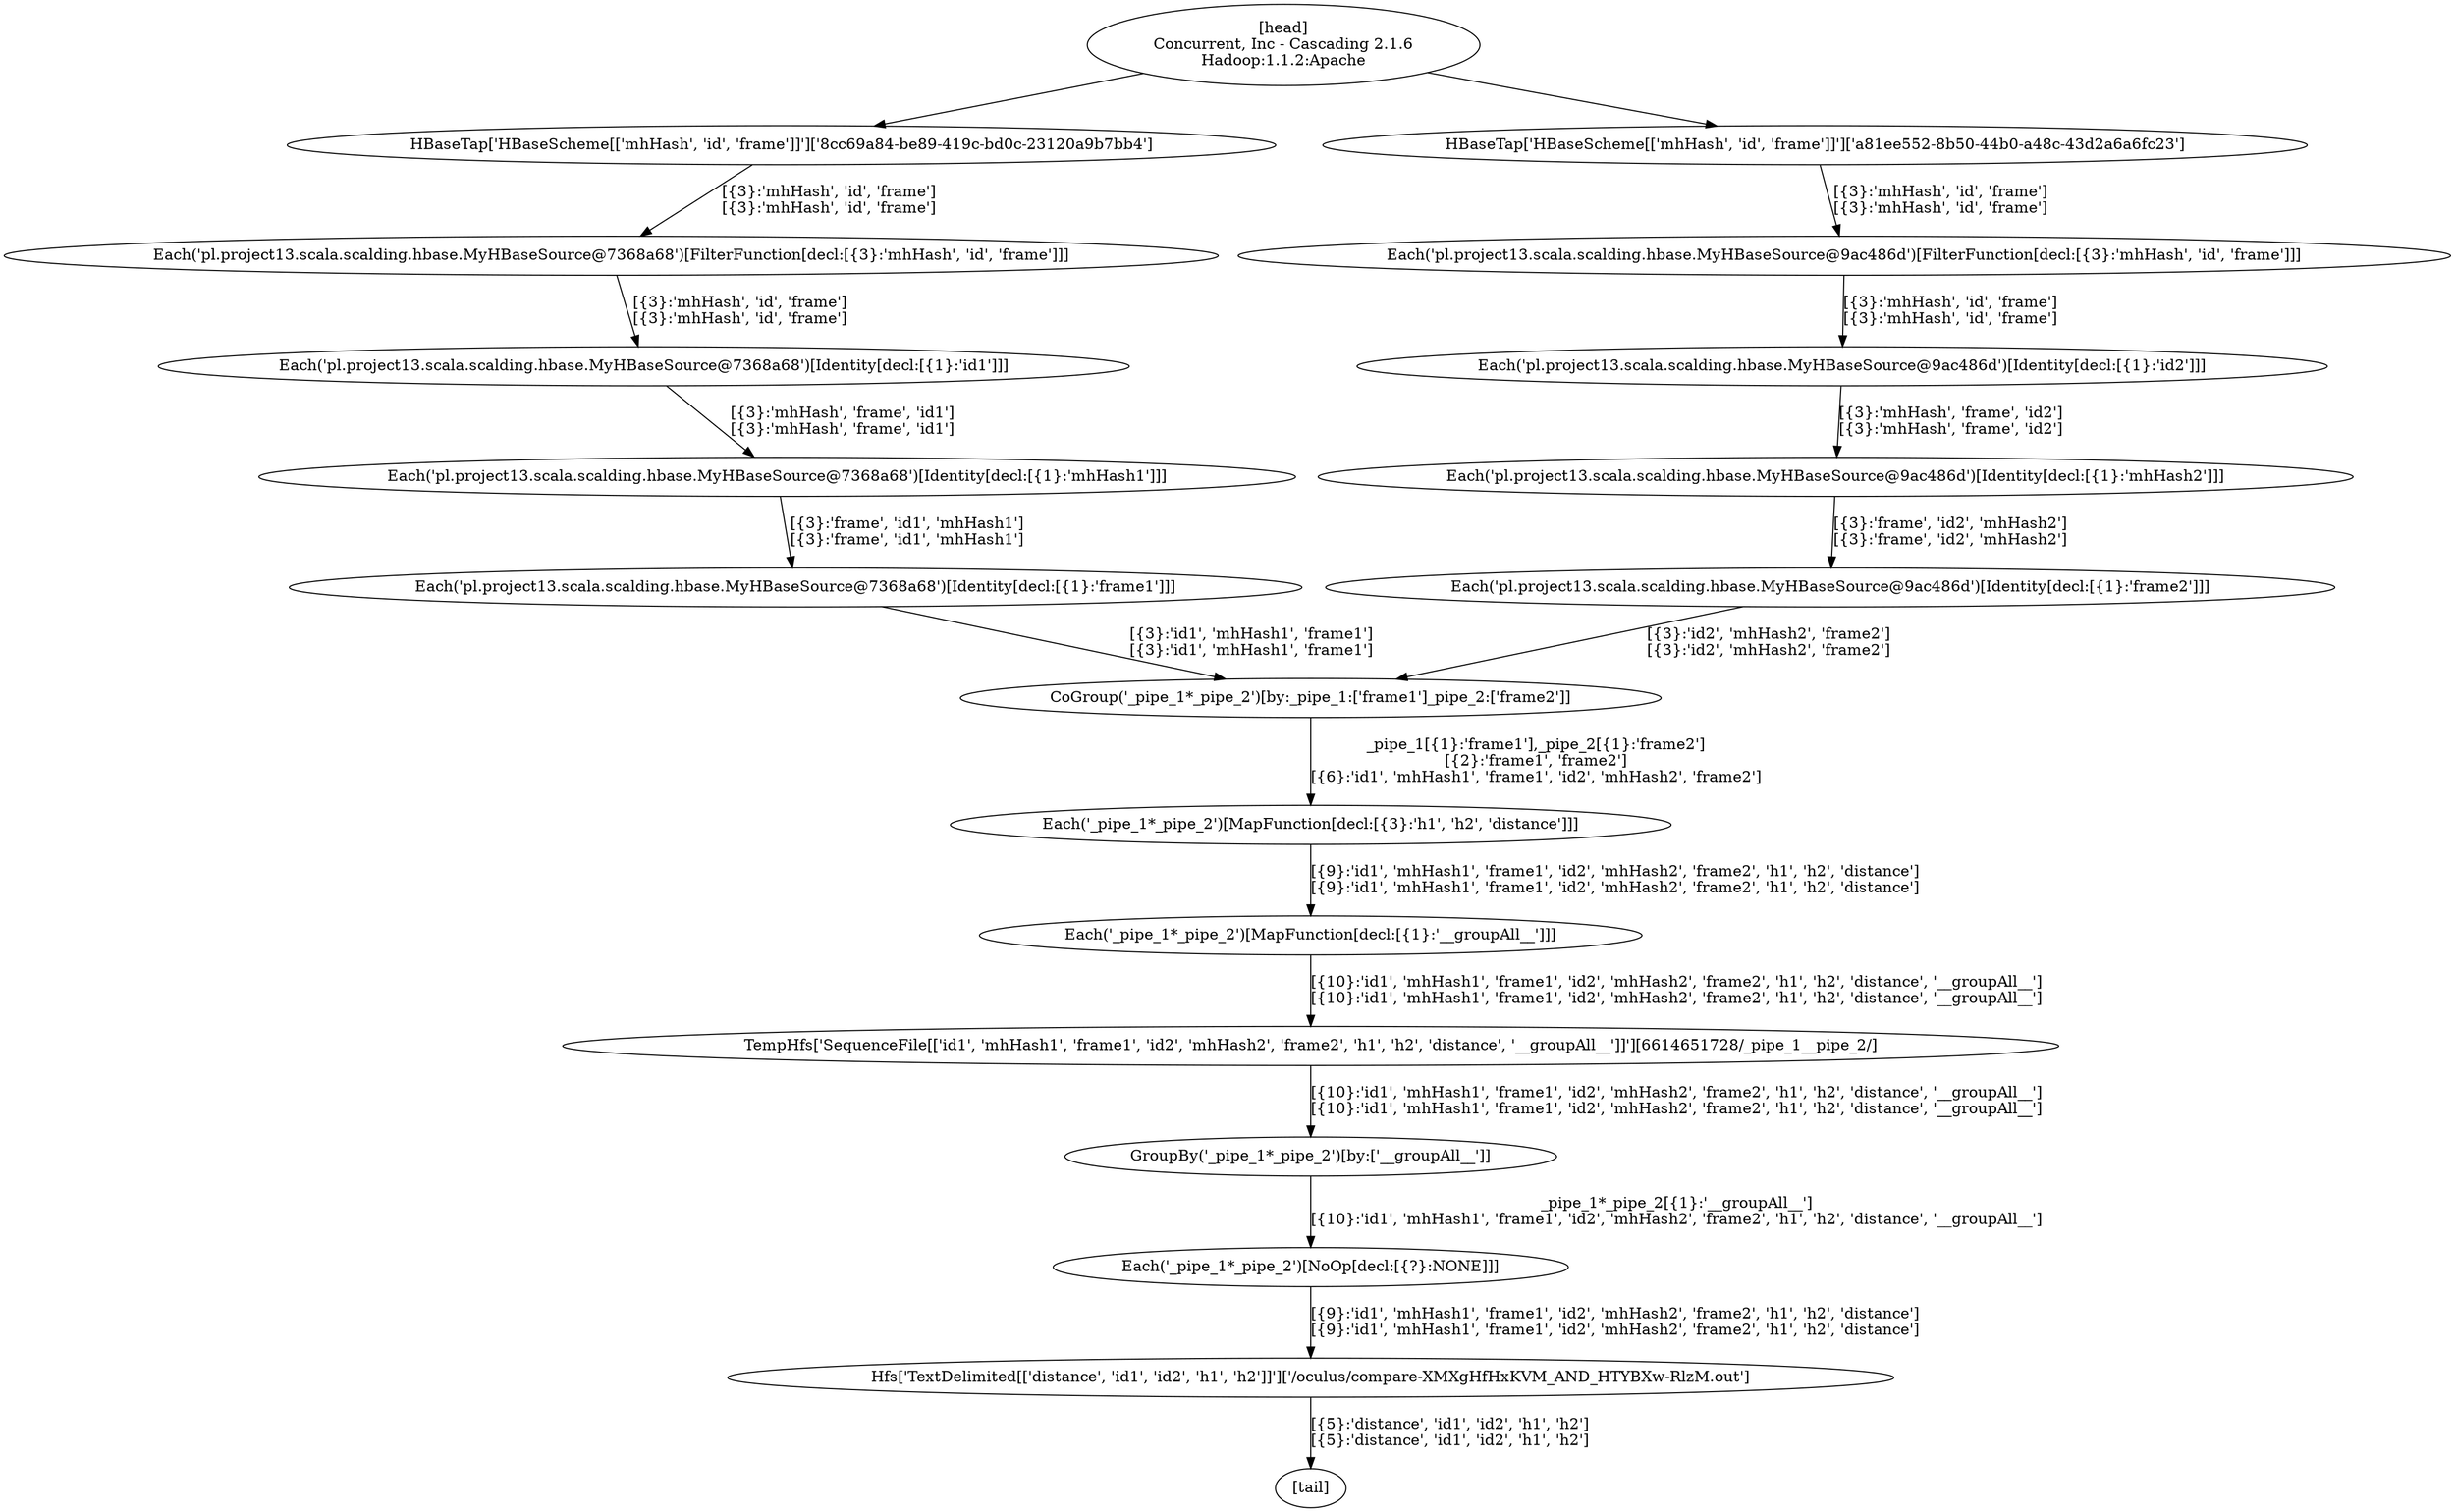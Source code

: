digraph G {
  1 [label = "Hfs['TextDelimited[['distance', 'id1', 'id2', 'h1', 'h2']]']['/oculus/compare-XMXgHfHxKVM_AND_HTYBXw-RlzM.out']"];
  2 [label = "Each('_pipe_1*_pipe_2')[NoOp[decl:[{?}:NONE]]]"];
  3 [label = "GroupBy('_pipe_1*_pipe_2')[by:['__groupAll__']]"];
  4 [label = "Each('_pipe_1*_pipe_2')[MapFunction[decl:[{1}:'__groupAll__']]]"];
  5 [label = "Each('_pipe_1*_pipe_2')[MapFunction[decl:[{3}:'h1', 'h2', 'distance']]]"];
  6 [label = "CoGroup('_pipe_1*_pipe_2')[by:_pipe_1:['frame1']_pipe_2:['frame2']]"];
  7 [label = "Each('pl.project13.scala.scalding.hbase.MyHBaseSource@7368a68')[Identity[decl:[{1}:'frame1']]]"];
  8 [label = "Each('pl.project13.scala.scalding.hbase.MyHBaseSource@7368a68')[Identity[decl:[{1}:'mhHash1']]]"];
  9 [label = "Each('pl.project13.scala.scalding.hbase.MyHBaseSource@7368a68')[Identity[decl:[{1}:'id1']]]"];
  10 [label = "Each('pl.project13.scala.scalding.hbase.MyHBaseSource@7368a68')[FilterFunction[decl:[{3}:'mhHash', 'id', 'frame']]]"];
  11 [label = "HBaseTap['HBaseScheme[['mhHash', 'id', 'frame']]']['8cc69a84-be89-419c-bd0c-23120a9b7bb4']"];
  12 [label = "Each('pl.project13.scala.scalding.hbase.MyHBaseSource@9ac486d')[Identity[decl:[{1}:'frame2']]]"];
  13 [label = "Each('pl.project13.scala.scalding.hbase.MyHBaseSource@9ac486d')[Identity[decl:[{1}:'mhHash2']]]"];
  14 [label = "Each('pl.project13.scala.scalding.hbase.MyHBaseSource@9ac486d')[Identity[decl:[{1}:'id2']]]"];
  15 [label = "Each('pl.project13.scala.scalding.hbase.MyHBaseSource@9ac486d')[FilterFunction[decl:[{3}:'mhHash', 'id', 'frame']]]"];
  16 [label = "HBaseTap['HBaseScheme[['mhHash', 'id', 'frame']]']['a81ee552-8b50-44b0-a48c-43d2a6a6fc23']"];
  17 [label = "[head]\nConcurrent, Inc - Cascading 2.1.6\nHadoop:1.1.2:Apache"];
  18 [label = "[tail]"];
  19 [label = "TempHfs['SequenceFile[['id1', 'mhHash1', 'frame1', 'id2', 'mhHash2', 'frame2', 'h1', 'h2', 'distance', '__groupAll__']]'][6614651728/_pipe_1__pipe_2/]"];
  10 -> 9 [label = "[{3}:'mhHash', 'id', 'frame']\n[{3}:'mhHash', 'id', 'frame']"];
  9 -> 8 [label = "[{3}:'mhHash', 'frame', 'id1']\n[{3}:'mhHash', 'frame', 'id1']"];
  8 -> 7 [label = "[{3}:'frame', 'id1', 'mhHash1']\n[{3}:'frame', 'id1', 'mhHash1']"];
  15 -> 14 [label = "[{3}:'mhHash', 'id', 'frame']\n[{3}:'mhHash', 'id', 'frame']"];
  14 -> 13 [label = "[{3}:'mhHash', 'frame', 'id2']\n[{3}:'mhHash', 'frame', 'id2']"];
  13 -> 12 [label = "[{3}:'frame', 'id2', 'mhHash2']\n[{3}:'frame', 'id2', 'mhHash2']"];
  6 -> 5 [label = "_pipe_1[{1}:'frame1'],_pipe_2[{1}:'frame2']\n[{2}:'frame1', 'frame2']\n[{6}:'id1', 'mhHash1', 'frame1', 'id2', 'mhHash2', 'frame2']"];
  5 -> 4 [label = "[{9}:'id1', 'mhHash1', 'frame1', 'id2', 'mhHash2', 'frame2', 'h1', 'h2', 'distance']\n[{9}:'id1', 'mhHash1', 'frame1', 'id2', 'mhHash2', 'frame2', 'h1', 'h2', 'distance']"];
  3 -> 2 [label = "_pipe_1*_pipe_2[{1}:'__groupAll__']\n[{10}:'id1', 'mhHash1', 'frame1', 'id2', 'mhHash2', 'frame2', 'h1', 'h2', 'distance', '__groupAll__']"];
  17 -> 11 [label = ""];
  17 -> 16 [label = ""];
  1 -> 18 [label = "[{5}:'distance', 'id1', 'id2', 'h1', 'h2']\n[{5}:'distance', 'id1', 'id2', 'h1', 'h2']"];
  4 -> 19 [label = "[{10}:'id1', 'mhHash1', 'frame1', 'id2', 'mhHash2', 'frame2', 'h1', 'h2', 'distance', '__groupAll__']\n[{10}:'id1', 'mhHash1', 'frame1', 'id2', 'mhHash2', 'frame2', 'h1', 'h2', 'distance', '__groupAll__']"];
  19 -> 3 [label = "[{10}:'id1', 'mhHash1', 'frame1', 'id2', 'mhHash2', 'frame2', 'h1', 'h2', 'distance', '__groupAll__']\n[{10}:'id1', 'mhHash1', 'frame1', 'id2', 'mhHash2', 'frame2', 'h1', 'h2', 'distance', '__groupAll__']"];
  16 -> 15 [label = "[{3}:'mhHash', 'id', 'frame']\n[{3}:'mhHash', 'id', 'frame']"];
  12 -> 6 [label = "[{3}:'id2', 'mhHash2', 'frame2']\n[{3}:'id2', 'mhHash2', 'frame2']"];
  2 -> 1 [label = "[{9}:'id1', 'mhHash1', 'frame1', 'id2', 'mhHash2', 'frame2', 'h1', 'h2', 'distance']\n[{9}:'id1', 'mhHash1', 'frame1', 'id2', 'mhHash2', 'frame2', 'h1', 'h2', 'distance']"];
  11 -> 10 [label = "[{3}:'mhHash', 'id', 'frame']\n[{3}:'mhHash', 'id', 'frame']"];
  7 -> 6 [label = "[{3}:'id1', 'mhHash1', 'frame1']\n[{3}:'id1', 'mhHash1', 'frame1']"];
}
